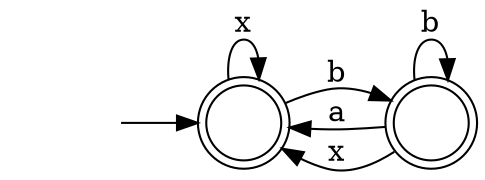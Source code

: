 digraph Automaton {
  rankdir = LR;
  0 [shape=doublecircle,label=""];
  initial [shape=plaintext,label=""];
  initial -> 0
  0 -> 0 [label="x"]
  0 -> 1 [label="b"]
  1 [shape=doublecircle,label=""];
  1 -> 0 [label="a"]
  1 -> 0 [label="x"]
  1 -> 1 [label="b"]
}
